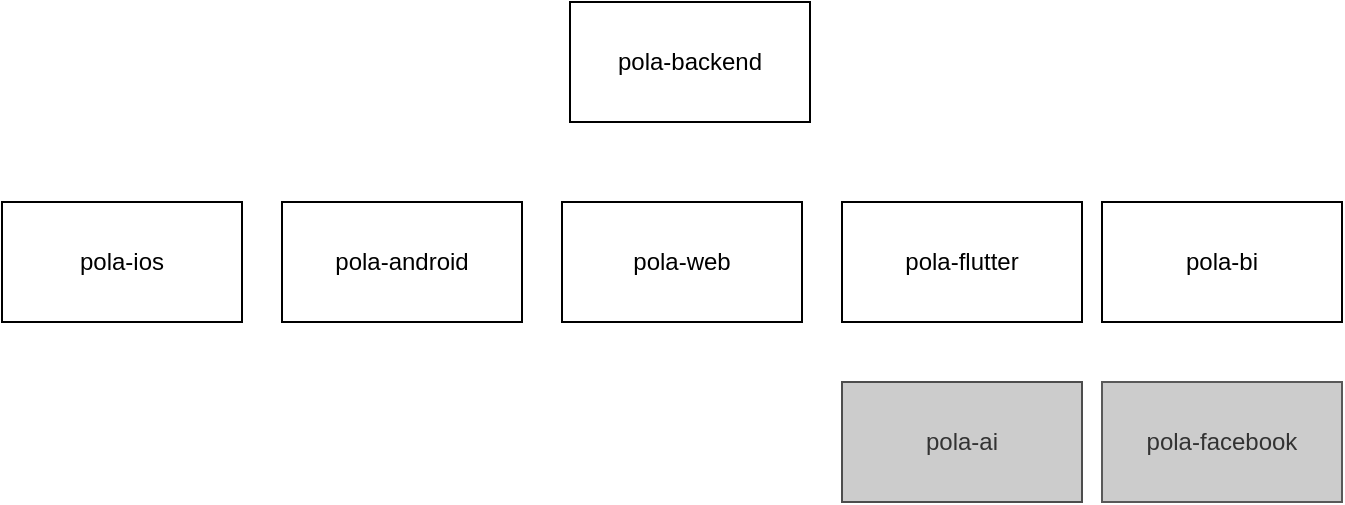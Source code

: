 <mxfile version="16.1.0" type="device"><diagram id="hYOboyLw2MstaztOoAts" name="Page-1"><mxGraphModel dx="946" dy="646" grid="1" gridSize="10" guides="1" tooltips="1" connect="1" arrows="1" fold="1" page="1" pageScale="1" pageWidth="827" pageHeight="1169" math="0" shadow="0"><root><mxCell id="0"/><mxCell id="1" parent="0"/><mxCell id="As7bIkV0HabQJNCxLigm-1" value="pola-backend" style="rounded=0;whiteSpace=wrap;html=1;" vertex="1" parent="1"><mxGeometry x="354" y="100" width="120" height="60" as="geometry"/></mxCell><mxCell id="As7bIkV0HabQJNCxLigm-2" value="pola-ios" style="rounded=0;whiteSpace=wrap;html=1;" vertex="1" parent="1"><mxGeometry x="70" y="200" width="120" height="60" as="geometry"/></mxCell><mxCell id="As7bIkV0HabQJNCxLigm-3" value="pola-android" style="rounded=0;whiteSpace=wrap;html=1;" vertex="1" parent="1"><mxGeometry x="210" y="200" width="120" height="60" as="geometry"/></mxCell><mxCell id="As7bIkV0HabQJNCxLigm-4" value="pola-web" style="rounded=0;whiteSpace=wrap;html=1;" vertex="1" parent="1"><mxGeometry x="350" y="200" width="120" height="60" as="geometry"/></mxCell><mxCell id="As7bIkV0HabQJNCxLigm-5" value="pola-flutter" style="rounded=0;whiteSpace=wrap;html=1;" vertex="1" parent="1"><mxGeometry x="490" y="200" width="120" height="60" as="geometry"/></mxCell><mxCell id="As7bIkV0HabQJNCxLigm-6" value="pola-bi" style="rounded=0;whiteSpace=wrap;html=1;" vertex="1" parent="1"><mxGeometry x="620" y="200" width="120" height="60" as="geometry"/></mxCell><mxCell id="As7bIkV0HabQJNCxLigm-7" value="pola-ai" style="rounded=0;whiteSpace=wrap;html=1;fillColor=#CCCCCC;fontColor=#333333;strokeColor=#4D4D4D;" vertex="1" parent="1"><mxGeometry x="490" y="290" width="120" height="60" as="geometry"/></mxCell><mxCell id="As7bIkV0HabQJNCxLigm-8" value="pola-facebook" style="rounded=0;whiteSpace=wrap;html=1;fillColor=#CCCCCC;fontColor=#333333;strokeColor=#595959;" vertex="1" parent="1"><mxGeometry x="620" y="290" width="120" height="60" as="geometry"/></mxCell></root></mxGraphModel></diagram></mxfile>
